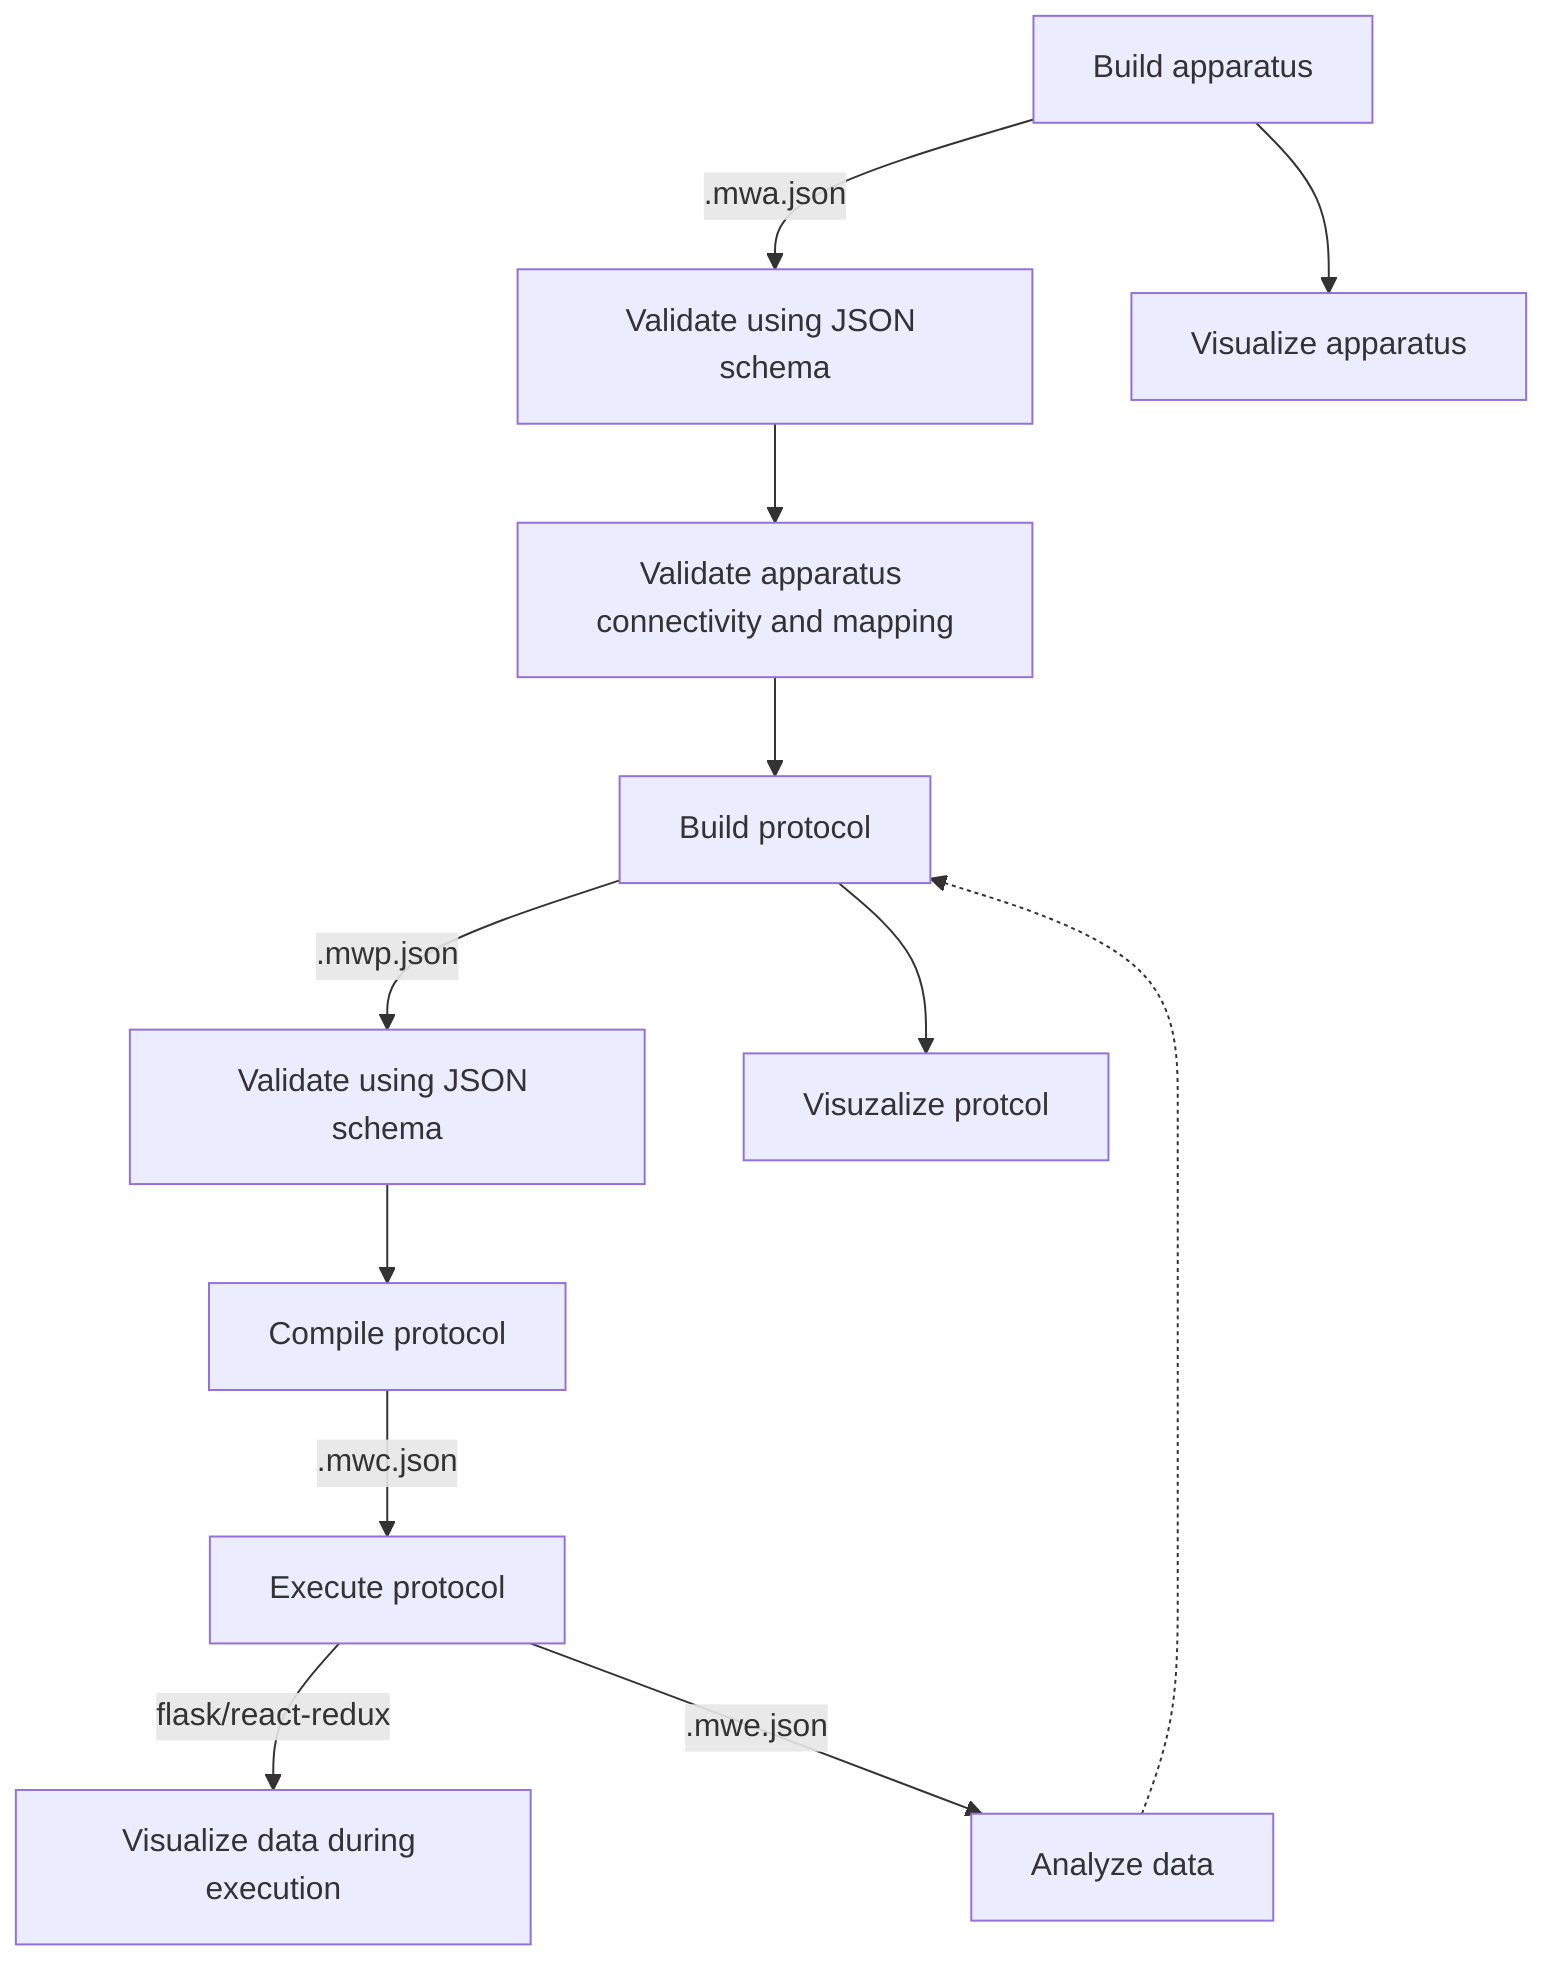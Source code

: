 graph TD
a.build[Build apparatus] -->|.mwa.json| a.val[Validate using JSON schema]
a.build --> a.visualize[Visualize apparatus]
a.val --> a.analyze[Validate apparatus connectivity and mapping]
a.analyze --> p.build[Build protocol]
p.build --> |.mwp.json|p.validate[Validate using JSON schema]
p.build --> p.visualize[Visuzalize protcol]
p.validate--> p.compile[Compile protocol]
p.compile --> |.mwc.json|p.execute[Execute protocol]
p.execute -->|flask/react-redux|p.execute.viz[Visualize data during execution]
p.execute --> |.mwe.json|p.analyze[Analyze data]
p.analyze -.-> p.build